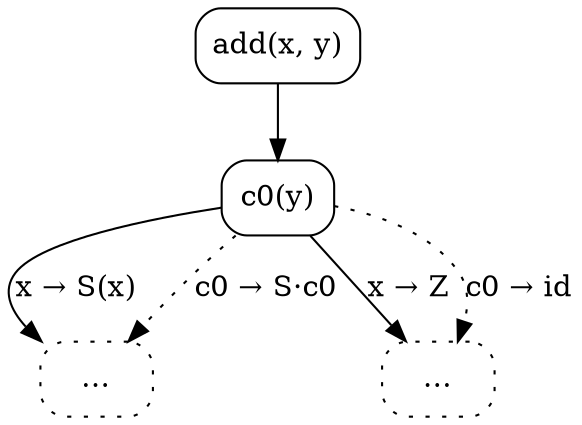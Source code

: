 digraph {
  node [shape=box, style=rounded];

  C0 [label="add(x, y)"];
  G1 [label="c0(y)"];
  C0 -> G1;
  C1 [label="…", style="dotted,rounded"];
  G1 -> C1 [label="x → S(x)"];
  G1 -> C1 [label="c0 → S·c0", style=dotted];
  C2 [label="…", style="dotted,rounded"];
  G1 -> C2 [label="x → Z"];
  G1 -> C2 [label="c0 → id", style=dotted];
}
